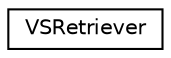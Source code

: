 digraph "Graphical Class Hierarchy"
{
 // LATEX_PDF_SIZE
  edge [fontname="Helvetica",fontsize="10",labelfontname="Helvetica",labelfontsize="10"];
  node [fontname="Helvetica",fontsize="10",shape=record];
  rankdir="LR";
  Node0 [label="VSRetriever",height=0.2,width=0.4,color="black", fillcolor="white", style="filled",URL="$classVSRetriever.html",tooltip=" "];
}
